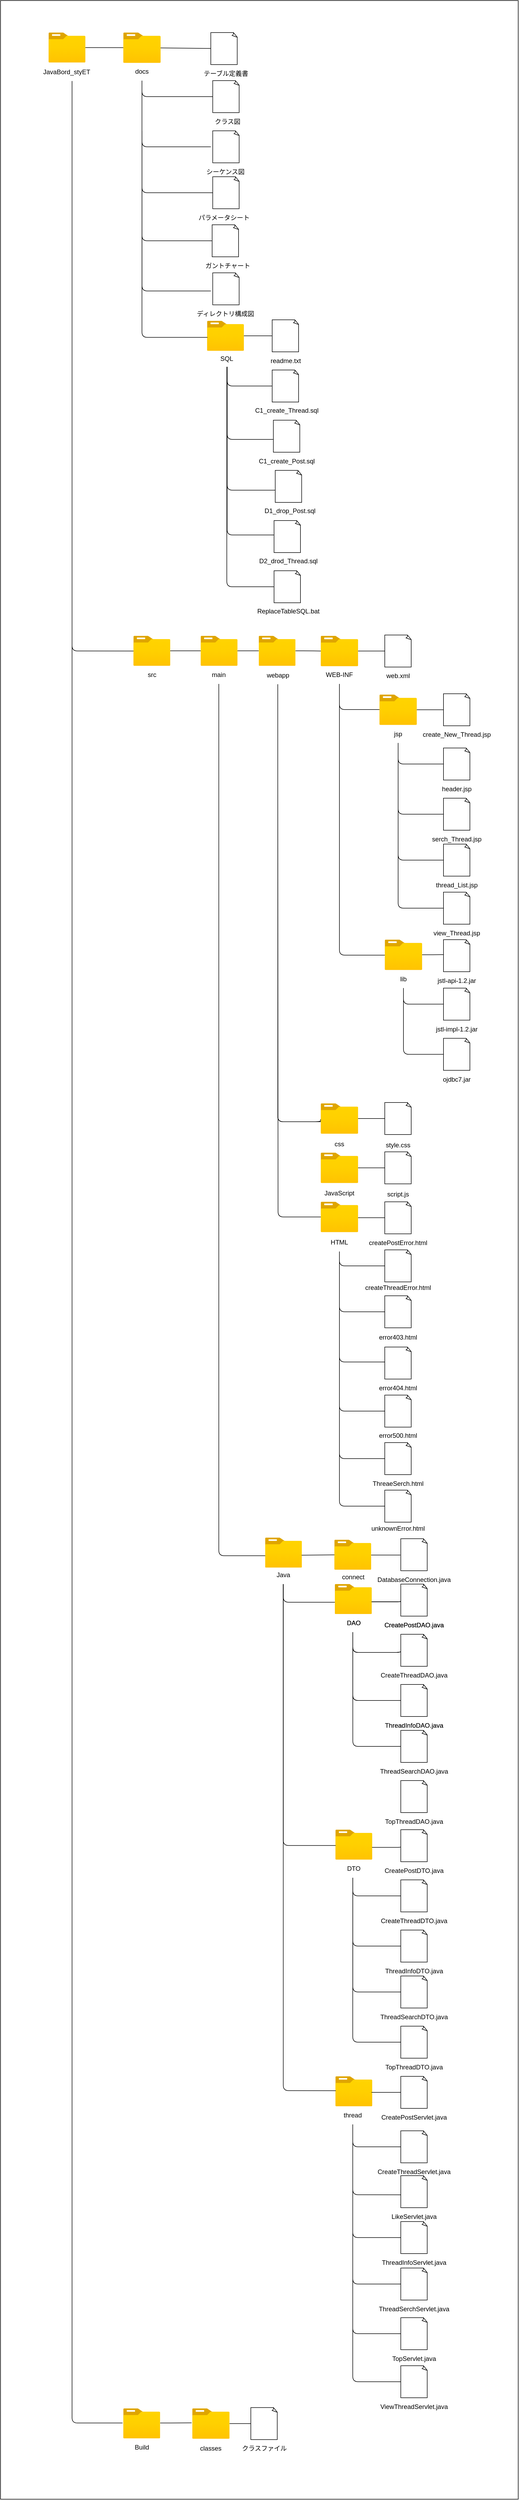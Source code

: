 <mxfile>
    <diagram id="VUF1cZ7XN0DzKbGDe-bg" name="ページ1">
        <mxGraphModel dx="4167" dy="3046" grid="1" gridSize="10" guides="1" tooltips="1" connect="1" arrows="1" fold="1" page="1" pageScale="1" pageWidth="827" pageHeight="1169" math="0" shadow="0">
            <root>
                <mxCell id="0"/>
                <mxCell id="1" parent="0"/>
                <mxCell id="134" value="" style="whiteSpace=wrap;html=1;" parent="1" vertex="1">
                    <mxGeometry x="-30" y="-590" width="970" height="4680" as="geometry"/>
                </mxCell>
                <mxCell id="10" style="edgeStyle=none;html=1;endArrow=none;endFill=0;" parent="1" source="2" target="6" edge="1">
                    <mxGeometry relative="1" as="geometry">
                        <Array as="points"/>
                    </mxGeometry>
                </mxCell>
                <mxCell id="2" value="" style="aspect=fixed;html=1;points=[];align=center;image;fontSize=12;image=img/lib/azure2/general/Folder_Blank.svg;" parent="1" vertex="1">
                    <mxGeometry x="60" y="-530" width="69" height="56.0" as="geometry"/>
                </mxCell>
                <mxCell id="44" style="edgeStyle=orthogonalEdgeStyle;html=1;entryX=0.006;entryY=0.506;entryDx=0;entryDy=0;entryPerimeter=0;endArrow=none;endFill=0;" parent="1" source="5" target="11" edge="1">
                    <mxGeometry relative="1" as="geometry">
                        <Array as="points">
                            <mxPoint x="104" y="628"/>
                        </Array>
                    </mxGeometry>
                </mxCell>
                <mxCell id="5" value="JavaBord_styET" style="text;html=1;strokeColor=none;fillColor=none;align=center;verticalAlign=middle;whiteSpace=wrap;rounded=0;" parent="1" vertex="1">
                    <mxGeometry x="59" y="-473.19" width="70" height="34" as="geometry"/>
                </mxCell>
                <mxCell id="24" style="edgeStyle=none;html=1;endArrow=none;endFill=0;" parent="1" source="6" target="23" edge="1">
                    <mxGeometry relative="1" as="geometry"/>
                </mxCell>
                <mxCell id="6" value="" style="aspect=fixed;html=1;points=[];align=center;image;fontSize=12;image=img/lib/azure2/general/Folder_Blank.svg;" parent="1" vertex="1">
                    <mxGeometry x="200" y="-530" width="70" height="56.81" as="geometry"/>
                </mxCell>
                <mxCell id="31" style="edgeStyle=orthogonalEdgeStyle;html=1;entryX=0;entryY=0.5;entryDx=0;entryDy=0;entryPerimeter=0;endArrow=none;endFill=0;" parent="1" source="8" target="30" edge="1">
                    <mxGeometry relative="1" as="geometry">
                        <Array as="points">
                            <mxPoint x="235" y="-410"/>
                        </Array>
                    </mxGeometry>
                </mxCell>
                <mxCell id="39" style="edgeStyle=orthogonalEdgeStyle;html=1;exitX=0.5;exitY=1;exitDx=0;exitDy=0;entryX=0;entryY=0.5;entryDx=0;entryDy=0;entryPerimeter=0;endArrow=none;endFill=0;" parent="1" source="8" target="36" edge="1">
                    <mxGeometry relative="1" as="geometry">
                        <Array as="points">
                            <mxPoint x="235" y="-230"/>
                        </Array>
                        <mxPoint x="215.0" y="-130" as="sourcePoint"/>
                        <mxPoint x="355" y="418" as="targetPoint"/>
                    </mxGeometry>
                </mxCell>
                <mxCell id="41" style="edgeStyle=orthogonalEdgeStyle;html=1;entryX=0;entryY=0.5;entryDx=0;entryDy=0;entryPerimeter=0;endArrow=none;endFill=0;" parent="1" source="8" target="40" edge="1">
                    <mxGeometry relative="1" as="geometry">
                        <Array as="points">
                            <mxPoint x="235" y="-140"/>
                        </Array>
                    </mxGeometry>
                </mxCell>
                <mxCell id="8" value="docs" style="text;html=1;strokeColor=none;fillColor=none;align=center;verticalAlign=middle;whiteSpace=wrap;rounded=0;" parent="1" vertex="1">
                    <mxGeometry x="200" y="-474" width="70" height="34" as="geometry"/>
                </mxCell>
                <mxCell id="47" style="edgeStyle=orthogonalEdgeStyle;html=1;endArrow=none;endFill=0;" parent="1" source="11" target="45" edge="1">
                    <mxGeometry relative="1" as="geometry"/>
                </mxCell>
                <mxCell id="11" value="" style="aspect=fixed;html=1;points=[];align=center;image;fontSize=12;image=img/lib/azure2/general/Folder_Blank.svg;" parent="1" vertex="1">
                    <mxGeometry x="219" y="600" width="69" height="56.0" as="geometry"/>
                </mxCell>
                <mxCell id="14" value="src" style="text;html=1;strokeColor=none;fillColor=none;align=center;verticalAlign=middle;whiteSpace=wrap;rounded=0;" parent="1" vertex="1">
                    <mxGeometry x="219" y="656" width="70" height="34" as="geometry"/>
                </mxCell>
                <mxCell id="23" value="" style="whiteSpace=wrap;html=1;shape=mxgraph.basic.document" parent="1" vertex="1">
                    <mxGeometry x="364" y="-530" width="50" height="60" as="geometry"/>
                </mxCell>
                <mxCell id="25" value="テーブル定義書" style="text;html=1;strokeColor=none;fillColor=none;align=center;verticalAlign=middle;whiteSpace=wrap;rounded=0;" parent="1" vertex="1">
                    <mxGeometry x="345.13" y="-470" width="95" height="34" as="geometry"/>
                </mxCell>
                <mxCell id="30" value="" style="whiteSpace=wrap;html=1;shape=mxgraph.basic.document" parent="1" vertex="1">
                    <mxGeometry x="367.63" y="-440" width="50" height="60" as="geometry"/>
                </mxCell>
                <mxCell id="32" value="クラス図" style="text;html=1;strokeColor=none;fillColor=none;align=center;verticalAlign=middle;whiteSpace=wrap;rounded=0;" parent="1" vertex="1">
                    <mxGeometry x="347.75" y="-380" width="95" height="34" as="geometry"/>
                </mxCell>
                <mxCell id="33" value="" style="whiteSpace=wrap;html=1;shape=mxgraph.basic.document" parent="1" vertex="1">
                    <mxGeometry x="367.63" y="-346" width="50" height="60" as="geometry"/>
                </mxCell>
                <mxCell id="35" value="シーケンス図" style="text;html=1;strokeColor=none;fillColor=none;align=center;verticalAlign=middle;whiteSpace=wrap;rounded=0;" parent="1" vertex="1">
                    <mxGeometry x="344" y="-286" width="95" height="34" as="geometry"/>
                </mxCell>
                <mxCell id="36" value="" style="whiteSpace=wrap;html=1;shape=mxgraph.basic.document" parent="1" vertex="1">
                    <mxGeometry x="367.62" y="-260" width="50" height="60" as="geometry"/>
                </mxCell>
                <mxCell id="37" value="パラメータシート" style="text;html=1;strokeColor=none;fillColor=none;align=center;verticalAlign=middle;whiteSpace=wrap;rounded=0;" parent="1" vertex="1">
                    <mxGeometry x="335.25" y="-200" width="107.5" height="34" as="geometry"/>
                </mxCell>
                <mxCell id="40" value="" style="whiteSpace=wrap;html=1;shape=mxgraph.basic.document" parent="1" vertex="1">
                    <mxGeometry x="366.5" y="-170" width="50" height="60" as="geometry"/>
                </mxCell>
                <mxCell id="42" value="ガントチャート" style="text;html=1;strokeColor=none;fillColor=none;align=center;verticalAlign=middle;whiteSpace=wrap;rounded=0;" parent="1" vertex="1">
                    <mxGeometry x="341.5" y="-110" width="107.5" height="34" as="geometry"/>
                </mxCell>
                <mxCell id="52" style="edgeStyle=orthogonalEdgeStyle;html=1;endArrow=none;endFill=0;" parent="1" source="45" target="50" edge="1">
                    <mxGeometry relative="1" as="geometry"/>
                </mxCell>
                <mxCell id="45" value="" style="aspect=fixed;html=1;points=[];align=center;image;fontSize=12;image=img/lib/azure2/general/Folder_Blank.svg;" parent="1" vertex="1">
                    <mxGeometry x="345" y="600" width="69" height="56.0" as="geometry"/>
                </mxCell>
                <mxCell id="117" style="edgeStyle=orthogonalEdgeStyle;html=1;entryX=0.009;entryY=0.605;entryDx=0;entryDy=0;entryPerimeter=0;endArrow=none;endFill=0;" parent="1" source="49" target="113" edge="1">
                    <mxGeometry relative="1" as="geometry">
                        <Array as="points">
                            <mxPoint x="379" y="2323"/>
                        </Array>
                    </mxGeometry>
                </mxCell>
                <mxCell id="49" value="main" style="text;html=1;strokeColor=none;fillColor=none;align=center;verticalAlign=middle;whiteSpace=wrap;rounded=0;" parent="1" vertex="1">
                    <mxGeometry x="344" y="656" width="70" height="34" as="geometry"/>
                </mxCell>
                <mxCell id="54" style="edgeStyle=orthogonalEdgeStyle;html=1;endArrow=none;endFill=0;" parent="1" source="50" target="53" edge="1">
                    <mxGeometry relative="1" as="geometry"/>
                </mxCell>
                <mxCell id="102" style="edgeStyle=orthogonalEdgeStyle;html=1;entryX=-0.003;entryY=0.523;entryDx=0;entryDy=0;entryPerimeter=0;endArrow=none;endFill=0;startArrow=none;" parent="1" source="51" target="101" edge="1">
                    <mxGeometry relative="1" as="geometry">
                        <Array as="points">
                            <mxPoint x="489" y="1510"/>
                            <mxPoint x="570" y="1510"/>
                        </Array>
                    </mxGeometry>
                </mxCell>
                <mxCell id="50" value="" style="aspect=fixed;html=1;points=[];align=center;image;fontSize=12;image=img/lib/azure2/general/Folder_Blank.svg;" parent="1" vertex="1">
                    <mxGeometry x="453.75" y="600" width="69" height="56.0" as="geometry"/>
                </mxCell>
                <mxCell id="75" style="edgeStyle=orthogonalEdgeStyle;html=1;endArrow=none;endFill=0;exitX=0.5;exitY=1;exitDx=0;exitDy=0;" parent="1" source="55" target="69" edge="1">
                    <mxGeometry relative="1" as="geometry">
                        <Array as="points">
                            <mxPoint x="605" y="738"/>
                        </Array>
                    </mxGeometry>
                </mxCell>
                <mxCell id="108" style="edgeStyle=orthogonalEdgeStyle;html=1;entryX=0;entryY=0.563;entryDx=0;entryDy=0;entryPerimeter=0;endArrow=none;endFill=0;exitX=0.5;exitY=1;exitDx=0;exitDy=0;" parent="1" source="51" edge="1">
                    <mxGeometry relative="1" as="geometry">
                        <Array as="points">
                            <mxPoint x="490" y="690"/>
                            <mxPoint x="490" y="1510"/>
                        </Array>
                        <mxPoint x="490.0" y="690.0" as="sourcePoint"/>
                        <mxPoint x="570.0" y="1509.984" as="targetPoint"/>
                    </mxGeometry>
                </mxCell>
                <mxCell id="57" style="edgeStyle=orthogonalEdgeStyle;html=1;entryX=0;entryY=0.5;entryDx=0;entryDy=0;entryPerimeter=0;endArrow=none;endFill=0;" parent="1" source="53" target="56" edge="1">
                    <mxGeometry relative="1" as="geometry"/>
                </mxCell>
                <mxCell id="53" value="" style="aspect=fixed;html=1;points=[];align=center;image;fontSize=12;image=img/lib/azure2/general/Folder_Blank.svg;" parent="1" vertex="1">
                    <mxGeometry x="570" y="600" width="70" height="56.81" as="geometry"/>
                </mxCell>
                <mxCell id="55" value="WEB-INF" style="text;html=1;strokeColor=none;fillColor=none;align=center;verticalAlign=middle;whiteSpace=wrap;rounded=0;" parent="1" vertex="1">
                    <mxGeometry x="570" y="656" width="70" height="34" as="geometry"/>
                </mxCell>
                <mxCell id="56" value="" style="whiteSpace=wrap;html=1;shape=mxgraph.basic.document" parent="1" vertex="1">
                    <mxGeometry x="690" y="598.41" width="50" height="60" as="geometry"/>
                </mxCell>
                <mxCell id="58" value="web.xml" style="text;html=1;strokeColor=none;fillColor=none;align=center;verticalAlign=middle;whiteSpace=wrap;rounded=0;" parent="1" vertex="1">
                    <mxGeometry x="680" y="658.41" width="70" height="34" as="geometry"/>
                </mxCell>
                <mxCell id="64" value="classes" style="text;html=1;strokeColor=none;fillColor=none;align=center;verticalAlign=middle;whiteSpace=wrap;rounded=0;" parent="1" vertex="1">
                    <mxGeometry x="329.19" y="3978.4" width="70" height="34" as="geometry"/>
                </mxCell>
                <mxCell id="68" value="クラスファイル" style="text;html=1;strokeColor=none;fillColor=none;align=center;verticalAlign=middle;whiteSpace=wrap;rounded=0;" parent="1" vertex="1">
                    <mxGeometry x="418.5" y="3978.4" width="91" height="34" as="geometry"/>
                </mxCell>
                <mxCell id="78" style="edgeStyle=orthogonalEdgeStyle;html=1;endArrow=none;endFill=0;" parent="1" source="69" target="77" edge="1">
                    <mxGeometry relative="1" as="geometry"/>
                </mxCell>
                <mxCell id="69" value="" style="aspect=fixed;html=1;points=[];align=center;image;fontSize=12;image=img/lib/azure2/general/Folder_Blank.svg;" parent="1" vertex="1">
                    <mxGeometry x="680" y="710" width="70" height="56.81" as="geometry"/>
                </mxCell>
                <mxCell id="84" style="edgeStyle=orthogonalEdgeStyle;html=1;exitX=0.5;exitY=1;exitDx=0;exitDy=0;endArrow=none;endFill=0;entryX=0;entryY=0.5;entryDx=0;entryDy=0;entryPerimeter=0;" parent="1" source="73" target="82" edge="1">
                    <mxGeometry relative="1" as="geometry"/>
                </mxCell>
                <mxCell id="87" style="edgeStyle=orthogonalEdgeStyle;html=1;entryX=0;entryY=0.5;entryDx=0;entryDy=0;entryPerimeter=0;endArrow=none;endFill=0;" parent="1" source="73" target="85" edge="1">
                    <mxGeometry relative="1" as="geometry">
                        <Array as="points">
                            <mxPoint x="715" y="934"/>
                        </Array>
                    </mxGeometry>
                </mxCell>
                <mxCell id="90" style="edgeStyle=orthogonalEdgeStyle;html=1;entryX=0;entryY=0.5;entryDx=0;entryDy=0;entryPerimeter=0;endArrow=none;endFill=0;" parent="1" source="73" target="88" edge="1">
                    <mxGeometry relative="1" as="geometry">
                        <Array as="points">
                            <mxPoint x="715" y="1020"/>
                        </Array>
                    </mxGeometry>
                </mxCell>
                <mxCell id="95" style="edgeStyle=orthogonalEdgeStyle;html=1;exitX=0.5;exitY=1;exitDx=0;exitDy=0;endArrow=none;endFill=0;" parent="1" source="73" target="91" edge="1">
                    <mxGeometry relative="1" as="geometry">
                        <Array as="points">
                            <mxPoint x="715" y="1110"/>
                        </Array>
                    </mxGeometry>
                </mxCell>
                <mxCell id="73" value="jsp" style="text;html=1;strokeColor=none;fillColor=none;align=center;verticalAlign=middle;whiteSpace=wrap;rounded=0;" parent="1" vertex="1">
                    <mxGeometry x="680" y="766.81" width="70" height="34" as="geometry"/>
                </mxCell>
                <mxCell id="77" value="" style="whiteSpace=wrap;html=1;shape=mxgraph.basic.document" parent="1" vertex="1">
                    <mxGeometry x="800" y="708.41" width="50" height="60" as="geometry"/>
                </mxCell>
                <mxCell id="81" value="create_New_Thread.jsp" style="text;html=1;strokeColor=none;fillColor=none;align=center;verticalAlign=middle;whiteSpace=wrap;rounded=0;" parent="1" vertex="1">
                    <mxGeometry x="790" y="768.41" width="70" height="34" as="geometry"/>
                </mxCell>
                <mxCell id="82" value="" style="whiteSpace=wrap;html=1;shape=mxgraph.basic.document" parent="1" vertex="1">
                    <mxGeometry x="800" y="810" width="50" height="60" as="geometry"/>
                </mxCell>
                <mxCell id="83" value="header.jsp" style="text;html=1;strokeColor=none;fillColor=none;align=center;verticalAlign=middle;whiteSpace=wrap;rounded=0;" parent="1" vertex="1">
                    <mxGeometry x="790" y="870" width="70" height="34" as="geometry"/>
                </mxCell>
                <mxCell id="85" value="" style="whiteSpace=wrap;html=1;shape=mxgraph.basic.document" parent="1" vertex="1">
                    <mxGeometry x="800" y="904" width="50" height="60" as="geometry"/>
                </mxCell>
                <mxCell id="86" value="serch_Thread.jsp" style="text;html=1;strokeColor=none;fillColor=none;align=center;verticalAlign=middle;whiteSpace=wrap;rounded=0;" parent="1" vertex="1">
                    <mxGeometry x="790" y="964" width="70" height="34" as="geometry"/>
                </mxCell>
                <mxCell id="88" value="" style="whiteSpace=wrap;html=1;shape=mxgraph.basic.document" parent="1" vertex="1">
                    <mxGeometry x="800" y="990" width="50" height="60" as="geometry"/>
                </mxCell>
                <mxCell id="89" value="thread_List.jsp" style="text;html=1;strokeColor=none;fillColor=none;align=center;verticalAlign=middle;whiteSpace=wrap;rounded=0;" parent="1" vertex="1">
                    <mxGeometry x="790" y="1050" width="70" height="34" as="geometry"/>
                </mxCell>
                <mxCell id="91" value="" style="whiteSpace=wrap;html=1;shape=mxgraph.basic.document" parent="1" vertex="1">
                    <mxGeometry x="800" y="1080" width="50" height="60" as="geometry"/>
                </mxCell>
                <mxCell id="94" value="view_Thread.jsp" style="text;html=1;strokeColor=none;fillColor=none;align=center;verticalAlign=middle;whiteSpace=wrap;rounded=0;" parent="1" vertex="1">
                    <mxGeometry x="790" y="1140" width="70" height="34" as="geometry"/>
                </mxCell>
                <mxCell id="106" style="edgeStyle=orthogonalEdgeStyle;html=1;endArrow=none;endFill=0;" parent="1" source="101" target="104" edge="1">
                    <mxGeometry relative="1" as="geometry"/>
                </mxCell>
                <mxCell id="101" value="" style="aspect=fixed;html=1;points=[];align=center;image;fontSize=12;image=img/lib/azure2/general/Folder_Blank.svg;" parent="1" vertex="1">
                    <mxGeometry x="570" y="1475.59" width="70" height="56.81" as="geometry"/>
                </mxCell>
                <mxCell id="104" value="" style="whiteSpace=wrap;html=1;shape=mxgraph.basic.document" parent="1" vertex="1">
                    <mxGeometry x="690" y="1474" width="50" height="60" as="geometry"/>
                </mxCell>
                <mxCell id="111" style="edgeStyle=orthogonalEdgeStyle;html=1;entryX=0;entryY=0.5;entryDx=0;entryDy=0;entryPerimeter=0;endArrow=none;endFill=0;" parent="1" source="107" target="110" edge="1">
                    <mxGeometry relative="1" as="geometry"/>
                </mxCell>
                <mxCell id="107" value="" style="aspect=fixed;html=1;points=[];align=center;image;fontSize=12;image=img/lib/azure2/general/Folder_Blank.svg;" parent="1" vertex="1">
                    <mxGeometry x="570" y="1568" width="70" height="56.81" as="geometry"/>
                </mxCell>
                <mxCell id="110" value="" style="whiteSpace=wrap;html=1;shape=mxgraph.basic.document" parent="1" vertex="1">
                    <mxGeometry x="690" y="1566.4" width="50" height="60" as="geometry"/>
                </mxCell>
                <mxCell id="113" value="" style="aspect=fixed;html=1;points=[];align=center;image;fontSize=12;image=img/lib/azure2/general/Folder_Blank.svg;" parent="1" vertex="1">
                    <mxGeometry x="465.75" y="2289" width="69" height="56.0" as="geometry"/>
                </mxCell>
                <mxCell id="120" value="" style="whiteSpace=wrap;html=1;shape=mxgraph.basic.document" parent="1" vertex="1">
                    <mxGeometry x="720" y="3570" width="50" height="60" as="geometry"/>
                </mxCell>
                <mxCell id="122" value="CreatePostServlet.java" style="text;html=1;strokeColor=none;fillColor=none;align=center;verticalAlign=middle;whiteSpace=wrap;rounded=0;" parent="1" vertex="1">
                    <mxGeometry x="710" y="3358" width="70" height="34" as="geometry"/>
                </mxCell>
                <mxCell id="124" value="" style="aspect=fixed;html=1;points=[];align=center;image;fontSize=12;image=img/lib/azure2/general/Folder_Blank.svg;" parent="1" vertex="1">
                    <mxGeometry x="200" y="3920" width="69" height="56.0" as="geometry"/>
                </mxCell>
                <mxCell id="125" style="edgeStyle=orthogonalEdgeStyle;html=1;endArrow=none;endFill=0;exitX=0.5;exitY=1;exitDx=0;exitDy=0;entryX=-0.02;entryY=0.487;entryDx=0;entryDy=0;entryPerimeter=0;" parent="1" edge="1" target="124">
                    <mxGeometry relative="1" as="geometry">
                        <Array as="points">
                            <mxPoint x="104" y="3947"/>
                        </Array>
                        <mxPoint x="104" y="509.81" as="sourcePoint"/>
                        <mxPoint x="211" y="2405.81" as="targetPoint"/>
                    </mxGeometry>
                </mxCell>
                <mxCell id="126" value="Build" style="text;html=1;strokeColor=none;fillColor=none;align=center;verticalAlign=middle;whiteSpace=wrap;rounded=0;" parent="1" vertex="1">
                    <mxGeometry x="200" y="3976" width="70" height="34" as="geometry"/>
                </mxCell>
                <mxCell id="142" value="" style="whiteSpace=wrap;html=1;shape=mxgraph.basic.document" parent="1" vertex="1">
                    <mxGeometry x="720" y="3400" width="50" height="60" as="geometry"/>
                </mxCell>
                <mxCell id="143" value="" style="whiteSpace=wrap;html=1;shape=mxgraph.basic.document" parent="1" vertex="1">
                    <mxGeometry x="720" y="3298" width="50" height="60" as="geometry"/>
                </mxCell>
                <mxCell id="148" value="" style="whiteSpace=wrap;html=1;shape=mxgraph.basic.document" parent="1" vertex="1">
                    <mxGeometry x="720" y="3750" width="50" height="60" as="geometry"/>
                </mxCell>
                <mxCell id="149" value="LikeServlet.java" style="text;html=1;strokeColor=none;fillColor=none;align=center;verticalAlign=middle;whiteSpace=wrap;rounded=0;" parent="1" vertex="1">
                    <mxGeometry x="710" y="3544" width="70" height="34" as="geometry"/>
                </mxCell>
                <mxCell id="150" value="" style="whiteSpace=wrap;html=1;shape=mxgraph.basic.document" parent="1" vertex="1">
                    <mxGeometry x="720" y="3840" width="50" height="60" as="geometry"/>
                </mxCell>
                <mxCell id="151" value="ThreadSerchServlet.java" style="text;html=1;strokeColor=none;fillColor=none;align=center;verticalAlign=middle;whiteSpace=wrap;rounded=0;" parent="1" vertex="1">
                    <mxGeometry x="710" y="3717" width="70" height="34" as="geometry"/>
                </mxCell>
                <mxCell id="152" value="" style="whiteSpace=wrap;html=1;shape=mxgraph.basic.document" parent="1" vertex="1">
                    <mxGeometry x="720" y="3657" width="50" height="60" as="geometry"/>
                </mxCell>
                <mxCell id="153" value="TopServlet.java" style="text;html=1;strokeColor=none;fillColor=none;align=center;verticalAlign=middle;whiteSpace=wrap;rounded=0;" parent="1" vertex="1">
                    <mxGeometry x="710" y="3810" width="70" height="34" as="geometry"/>
                </mxCell>
                <mxCell id="155" value="" style="whiteSpace=wrap;html=1;shape=mxgraph.basic.document" parent="1" vertex="1">
                    <mxGeometry x="720" y="3484" width="50" height="60" as="geometry"/>
                </mxCell>
                <mxCell id="156" value="ViewThreadServlet.java" style="text;html=1;strokeColor=none;fillColor=none;align=center;verticalAlign=middle;whiteSpace=wrap;rounded=0;" parent="1" vertex="1">
                    <mxGeometry x="710" y="3900" width="70" height="34" as="geometry"/>
                </mxCell>
                <mxCell id="164" value="" style="whiteSpace=wrap;html=1;shape=mxgraph.basic.document" parent="1" vertex="1">
                    <mxGeometry x="439.0" y="3918.4" width="50" height="60" as="geometry"/>
                </mxCell>
                <mxCell id="165" style="edgeStyle=orthogonalEdgeStyle;html=1;endArrow=none;endFill=0;" parent="1" source="166" target="164" edge="1">
                    <mxGeometry relative="1" as="geometry"/>
                </mxCell>
                <mxCell id="166" value="" style="aspect=fixed;html=1;points=[];align=center;image;fontSize=12;image=img/lib/azure2/general/Folder_Blank.svg;" parent="1" vertex="1">
                    <mxGeometry x="329.19" y="3920" width="70" height="56.81" as="geometry"/>
                </mxCell>
                <mxCell id="167" style="edgeStyle=orthogonalEdgeStyle;html=1;endArrow=none;endFill=0;exitX=1.003;exitY=0.487;exitDx=0;exitDy=0;exitPerimeter=0;" parent="1" edge="1" source="124">
                    <mxGeometry relative="1" as="geometry">
                        <Array as="points">
                            <mxPoint x="280" y="3947"/>
                            <mxPoint x="328" y="3947"/>
                        </Array>
                        <mxPoint x="272.001" y="2565.488" as="sourcePoint"/>
                        <mxPoint x="328" y="3947" as="targetPoint"/>
                    </mxGeometry>
                </mxCell>
                <mxCell id="51" value="webapp" style="text;html=1;strokeColor=none;fillColor=none;align=center;verticalAlign=middle;whiteSpace=wrap;rounded=0;" parent="1" vertex="1">
                    <mxGeometry x="454.5" y="656.81" width="70" height="34" as="geometry"/>
                </mxCell>
                <mxCell id="175" style="edgeStyle=orthogonalEdgeStyle;html=1;entryX=0;entryY=0.5;entryDx=0;entryDy=0;entryPerimeter=0;endArrow=none;endFill=0;" edge="1" parent="1">
                    <mxGeometry relative="1" as="geometry">
                        <Array as="points">
                            <mxPoint x="235" y="-316"/>
                        </Array>
                        <mxPoint x="235" y="-346" as="sourcePoint"/>
                        <mxPoint x="364" y="-316" as="targetPoint"/>
                    </mxGeometry>
                </mxCell>
                <mxCell id="193" value="" style="whiteSpace=wrap;html=1;shape=mxgraph.basic.document" vertex="1" parent="1">
                    <mxGeometry x="367.62" y="-80" width="50" height="60" as="geometry"/>
                </mxCell>
                <mxCell id="194" value="ディレクトリ構成図" style="text;html=1;strokeColor=none;fillColor=none;align=center;verticalAlign=middle;whiteSpace=wrap;rounded=0;" vertex="1" parent="1">
                    <mxGeometry x="334.13" y="-20" width="114.75" height="34" as="geometry"/>
                </mxCell>
                <mxCell id="195" style="edgeStyle=orthogonalEdgeStyle;html=1;entryX=0;entryY=0.5;entryDx=0;entryDy=0;entryPerimeter=0;endArrow=none;endFill=0;" edge="1" parent="1">
                    <mxGeometry relative="1" as="geometry">
                        <Array as="points">
                            <mxPoint x="235" y="-46"/>
                        </Array>
                        <mxPoint x="235.059" y="-346.0" as="sourcePoint"/>
                        <mxPoint x="364" y="-46" as="targetPoint"/>
                    </mxGeometry>
                </mxCell>
                <mxCell id="247" value="" style="aspect=fixed;html=1;points=[];align=center;image;fontSize=12;image=img/lib/azure2/general/Folder_Blank.svg;" vertex="1" parent="1">
                    <mxGeometry x="357" y="10" width="69" height="56.0" as="geometry"/>
                </mxCell>
                <mxCell id="249" value="SQL" style="text;html=1;strokeColor=none;fillColor=none;align=center;verticalAlign=middle;whiteSpace=wrap;rounded=0;" vertex="1" parent="1">
                    <mxGeometry x="346.38" y="66" width="96.37" height="30" as="geometry"/>
                </mxCell>
                <mxCell id="250" style="edgeStyle=orthogonalEdgeStyle;html=1;entryX=0.011;entryY=0.552;entryDx=0;entryDy=0;entryPerimeter=0;endArrow=none;endFill=0;exitX=0.5;exitY=1;exitDx=0;exitDy=0;" edge="1" parent="1" source="8" target="247">
                    <mxGeometry relative="1" as="geometry">
                        <Array as="points">
                            <mxPoint x="235" y="41"/>
                        </Array>
                        <mxPoint x="206.309" y="58.0" as="sourcePoint"/>
                        <mxPoint x="335.25" y="358" as="targetPoint"/>
                    </mxGeometry>
                </mxCell>
                <mxCell id="251" style="edgeStyle=none;html=1;endArrow=none;endFill=0;" edge="1" parent="1" target="252" source="247">
                    <mxGeometry relative="1" as="geometry">
                        <mxPoint x="423.5" y="358.767" as="sourcePoint"/>
                    </mxGeometry>
                </mxCell>
                <mxCell id="252" value="" style="whiteSpace=wrap;html=1;shape=mxgraph.basic.document" vertex="1" parent="1">
                    <mxGeometry x="479" y="8.0" width="50" height="60" as="geometry"/>
                </mxCell>
                <mxCell id="253" value="readme.txt" style="text;html=1;strokeColor=none;fillColor=none;align=center;verticalAlign=middle;whiteSpace=wrap;rounded=0;" vertex="1" parent="1">
                    <mxGeometry x="456.5" y="68.0" width="95" height="34" as="geometry"/>
                </mxCell>
                <mxCell id="254" value="" style="whiteSpace=wrap;html=1;shape=mxgraph.basic.document" vertex="1" parent="1">
                    <mxGeometry x="479" y="102.0" width="50" height="60" as="geometry"/>
                </mxCell>
                <mxCell id="255" value="C1_create_Thread.sql" style="text;html=1;strokeColor=none;fillColor=none;align=center;verticalAlign=middle;whiteSpace=wrap;rounded=0;" vertex="1" parent="1">
                    <mxGeometry x="442.75" y="160" width="127" height="36" as="geometry"/>
                </mxCell>
                <mxCell id="256" value="" style="whiteSpace=wrap;html=1;shape=mxgraph.basic.document" vertex="1" parent="1">
                    <mxGeometry x="481.25" y="196.0" width="50" height="60" as="geometry"/>
                </mxCell>
                <mxCell id="257" value="C1_create_Post.sql" style="text;html=1;strokeColor=none;fillColor=none;align=center;verticalAlign=middle;whiteSpace=wrap;rounded=0;" vertex="1" parent="1">
                    <mxGeometry x="443" y="256.0" width="127" height="34" as="geometry"/>
                </mxCell>
                <mxCell id="264" value="" style="whiteSpace=wrap;html=1;shape=mxgraph.basic.document" vertex="1" parent="1">
                    <mxGeometry x="484.75" y="290.0" width="50" height="60" as="geometry"/>
                </mxCell>
                <mxCell id="265" value="D1_drop_Post.sql" style="text;html=1;strokeColor=none;fillColor=none;align=center;verticalAlign=middle;whiteSpace=wrap;rounded=0;" vertex="1" parent="1">
                    <mxGeometry x="448.5" y="348" width="127" height="36" as="geometry"/>
                </mxCell>
                <mxCell id="266" value="" style="whiteSpace=wrap;html=1;shape=mxgraph.basic.document" vertex="1" parent="1">
                    <mxGeometry x="482.5" y="384.0" width="50" height="60" as="geometry"/>
                </mxCell>
                <mxCell id="267" value="D2_drod_Thread.sql" style="text;html=1;strokeColor=none;fillColor=none;align=center;verticalAlign=middle;whiteSpace=wrap;rounded=0;" vertex="1" parent="1">
                    <mxGeometry x="446.25" y="442" width="127" height="36" as="geometry"/>
                </mxCell>
                <mxCell id="268" value="" style="whiteSpace=wrap;html=1;shape=mxgraph.basic.document" vertex="1" parent="1">
                    <mxGeometry x="482.5" y="478.0" width="50" height="60" as="geometry"/>
                </mxCell>
                <mxCell id="269" value="ReplaceTableSQL.bat" style="text;html=1;strokeColor=none;fillColor=none;align=center;verticalAlign=middle;whiteSpace=wrap;rounded=0;" vertex="1" parent="1">
                    <mxGeometry x="446.25" y="536" width="127" height="36" as="geometry"/>
                </mxCell>
                <mxCell id="271" style="edgeStyle=orthogonalEdgeStyle;html=1;endArrow=none;endFill=0;exitX=0.5;exitY=1;exitDx=0;exitDy=0;" edge="1" parent="1" source="249" target="254">
                    <mxGeometry relative="1" as="geometry">
                        <Array as="points">
                            <mxPoint x="395" y="132"/>
                        </Array>
                        <mxPoint x="347" y="102" as="sourcePoint"/>
                        <mxPoint x="479.63" y="132" as="targetPoint"/>
                    </mxGeometry>
                </mxCell>
                <mxCell id="272" style="edgeStyle=orthogonalEdgeStyle;html=1;endArrow=none;endFill=0;exitX=0.5;exitY=1;exitDx=0;exitDy=0;" edge="1" parent="1" source="249" target="256">
                    <mxGeometry relative="1" as="geometry">
                        <Array as="points">
                            <mxPoint x="395" y="232"/>
                        </Array>
                        <mxPoint x="384.495" y="196" as="sourcePoint"/>
                        <mxPoint x="468.93" y="232.04" as="targetPoint"/>
                    </mxGeometry>
                </mxCell>
                <mxCell id="273" style="edgeStyle=orthogonalEdgeStyle;html=1;endArrow=none;endFill=0;exitX=0.5;exitY=1;exitDx=0;exitDy=0;entryX=0.003;entryY=0.618;entryDx=0;entryDy=0;entryPerimeter=0;" edge="1" parent="1" source="249" target="264">
                    <mxGeometry relative="1" as="geometry">
                        <Array as="points">
                            <mxPoint x="395" y="327"/>
                        </Array>
                        <mxPoint x="394.565" y="180" as="sourcePoint"/>
                        <mxPoint x="481.25" y="316.04" as="targetPoint"/>
                    </mxGeometry>
                </mxCell>
                <mxCell id="274" style="edgeStyle=orthogonalEdgeStyle;html=1;endArrow=none;endFill=0;" edge="1" parent="1" source="249" target="266">
                    <mxGeometry relative="1" as="geometry">
                        <Array as="points">
                            <mxPoint x="395" y="411"/>
                        </Array>
                        <mxPoint x="390.915" y="180" as="sourcePoint"/>
                        <mxPoint x="481.25" y="411.08" as="targetPoint"/>
                    </mxGeometry>
                </mxCell>
                <mxCell id="275" style="edgeStyle=orthogonalEdgeStyle;html=1;endArrow=none;endFill=0;entryX=0;entryY=0.5;entryDx=0;entryDy=0;entryPerimeter=0;" edge="1" parent="1" target="268">
                    <mxGeometry relative="1" as="geometry">
                        <Array as="points">
                            <mxPoint x="394" y="508"/>
                        </Array>
                        <mxPoint x="394" y="96.0" as="sourcePoint"/>
                        <mxPoint x="485.5" y="508" as="targetPoint"/>
                    </mxGeometry>
                </mxCell>
                <mxCell id="277" value="" style="aspect=fixed;html=1;points=[];align=center;image;fontSize=12;image=img/lib/azure2/general/Folder_Blank.svg;" vertex="1" parent="1">
                    <mxGeometry x="690" y="1169" width="70" height="56.81" as="geometry"/>
                </mxCell>
                <mxCell id="278" style="edgeStyle=orthogonalEdgeStyle;html=1;endArrow=none;endFill=0;exitX=0.5;exitY=1;exitDx=0;exitDy=0;" edge="1" parent="1" source="55" target="277">
                    <mxGeometry relative="1" as="geometry">
                        <Array as="points">
                            <mxPoint x="605" y="1198"/>
                        </Array>
                        <mxPoint x="590" y="1180" as="sourcePoint"/>
                        <mxPoint x="665" y="1228.077" as="targetPoint"/>
                    </mxGeometry>
                </mxCell>
                <mxCell id="281" value="lib" style="text;html=1;strokeColor=none;fillColor=none;align=center;verticalAlign=middle;whiteSpace=wrap;rounded=0;" vertex="1" parent="1">
                    <mxGeometry x="690" y="1225.81" width="70" height="34" as="geometry"/>
                </mxCell>
                <mxCell id="301" value="" style="whiteSpace=wrap;html=1;shape=mxgraph.basic.document" vertex="1" parent="1">
                    <mxGeometry x="800" y="1169" width="50" height="60" as="geometry"/>
                </mxCell>
                <mxCell id="305" style="edgeStyle=orthogonalEdgeStyle;html=1;endArrow=none;endFill=0;" edge="1" parent="1">
                    <mxGeometry relative="1" as="geometry">
                        <mxPoint x="760.0" y="1197.205" as="sourcePoint"/>
                        <mxPoint x="800" y="1197" as="targetPoint"/>
                        <Array as="points">
                            <mxPoint x="780" y="1197"/>
                            <mxPoint x="800" y="1197"/>
                        </Array>
                    </mxGeometry>
                </mxCell>
                <mxCell id="306" value="jstl-api-1.2.jar&lt;span style=&quot;&quot;&gt;&#9;&lt;/span&gt;" style="text;html=1;strokeColor=none;fillColor=none;align=center;verticalAlign=middle;whiteSpace=wrap;rounded=0;" vertex="1" parent="1">
                    <mxGeometry x="780" y="1229" width="90" height="34" as="geometry"/>
                </mxCell>
                <mxCell id="307" value="" style="whiteSpace=wrap;html=1;shape=mxgraph.basic.document" vertex="1" parent="1">
                    <mxGeometry x="800" y="1353.81" width="50" height="60" as="geometry"/>
                </mxCell>
                <mxCell id="308" value="" style="whiteSpace=wrap;html=1;shape=mxgraph.basic.document" vertex="1" parent="1">
                    <mxGeometry x="800" y="1259.81" width="50" height="60" as="geometry"/>
                </mxCell>
                <mxCell id="309" value="jstl-impl-1.2.jar&lt;span style=&quot;&quot;&gt;&#9;&lt;/span&gt;" style="text;html=1;strokeColor=none;fillColor=none;align=center;verticalAlign=middle;whiteSpace=wrap;rounded=0;" vertex="1" parent="1">
                    <mxGeometry x="780" y="1319.81" width="90" height="34" as="geometry"/>
                </mxCell>
                <mxCell id="310" value="ojdbc7.jar&lt;span style=&quot;&quot;&gt;&#9;&lt;/span&gt;" style="text;html=1;strokeColor=none;fillColor=none;align=center;verticalAlign=middle;whiteSpace=wrap;rounded=0;" vertex="1" parent="1">
                    <mxGeometry x="780" y="1413.81" width="90" height="34" as="geometry"/>
                </mxCell>
                <mxCell id="311" style="edgeStyle=orthogonalEdgeStyle;html=1;exitX=0.5;exitY=1;exitDx=0;exitDy=0;endArrow=none;endFill=0;entryX=0;entryY=0.5;entryDx=0;entryDy=0;entryPerimeter=0;" edge="1" parent="1" source="281" target="308">
                    <mxGeometry relative="1" as="geometry">
                        <mxPoint x="680" y="1270.22" as="sourcePoint"/>
                        <mxPoint x="765" y="1309.41" as="targetPoint"/>
                    </mxGeometry>
                </mxCell>
                <mxCell id="312" style="edgeStyle=orthogonalEdgeStyle;html=1;exitX=0.5;exitY=1;exitDx=0;exitDy=0;endArrow=none;endFill=0;entryX=0;entryY=0.5;entryDx=0;entryDy=0;entryPerimeter=0;" edge="1" parent="1" source="281" target="307">
                    <mxGeometry relative="1" as="geometry">
                        <mxPoint x="704.95" y="1360.05" as="sourcePoint"/>
                        <mxPoint x="779.95" y="1390.05" as="targetPoint"/>
                    </mxGeometry>
                </mxCell>
                <mxCell id="315" value="" style="edgeStyle=orthogonalEdgeStyle;html=1;exitX=0;exitY=0.5;exitDx=0;exitDy=0;endArrow=none;endFill=0;entryX=0;entryY=0.5;entryDx=0;entryDy=0;entryPerimeter=0;" edge="1" parent="1" source="119" target="119">
                    <mxGeometry relative="1" as="geometry">
                        <mxPoint x="499" y="1825" as="sourcePoint"/>
                        <mxPoint x="595.5" y="2346" as="targetPoint"/>
                        <Array as="points"/>
                    </mxGeometry>
                </mxCell>
                <mxCell id="119" value="Java" style="text;html=1;strokeColor=none;fillColor=none;align=center;verticalAlign=middle;whiteSpace=wrap;rounded=0;" parent="1" vertex="1">
                    <mxGeometry x="464.75" y="2342" width="70" height="34" as="geometry"/>
                </mxCell>
                <mxCell id="316" value="" style="aspect=fixed;html=1;points=[];align=center;image;fontSize=12;image=img/lib/azure2/general/Folder_Blank.svg;" vertex="1" parent="1">
                    <mxGeometry x="570" y="1660" width="70" height="56.81" as="geometry"/>
                </mxCell>
                <mxCell id="318" style="edgeStyle=orthogonalEdgeStyle;html=1;endArrow=none;endFill=0;startArrow=none;exitX=0.5;exitY=1;exitDx=0;exitDy=0;" edge="1" parent="1" source="51" target="316">
                    <mxGeometry relative="1" as="geometry">
                        <Array as="points">
                            <mxPoint x="489" y="870"/>
                            <mxPoint x="490" y="1598"/>
                        </Array>
                        <mxPoint x="471.875" y="870" as="sourcePoint"/>
                        <mxPoint x="552.12" y="1594.492" as="targetPoint"/>
                    </mxGeometry>
                </mxCell>
                <mxCell id="328" value="css" style="text;html=1;strokeColor=none;fillColor=none;align=center;verticalAlign=middle;whiteSpace=wrap;rounded=0;" vertex="1" parent="1">
                    <mxGeometry x="570" y="1535.0" width="70" height="34" as="geometry"/>
                </mxCell>
                <mxCell id="329" value="style.css" style="text;html=1;strokeColor=none;fillColor=none;align=center;verticalAlign=middle;whiteSpace=wrap;rounded=0;" vertex="1" parent="1">
                    <mxGeometry x="680" y="1536.6" width="70" height="34" as="geometry"/>
                </mxCell>
                <mxCell id="330" value="script.js" style="text;html=1;strokeColor=none;fillColor=none;align=center;verticalAlign=middle;whiteSpace=wrap;rounded=0;" vertex="1" parent="1">
                    <mxGeometry x="680" y="1629" width="70" height="34" as="geometry"/>
                </mxCell>
                <mxCell id="331" value="JavaScript" style="text;html=1;strokeColor=none;fillColor=none;align=center;verticalAlign=middle;whiteSpace=wrap;rounded=0;" vertex="1" parent="1">
                    <mxGeometry x="570" y="1627.41" width="70" height="34" as="geometry"/>
                </mxCell>
                <mxCell id="332" value="HTML" style="text;html=1;strokeColor=none;fillColor=none;align=center;verticalAlign=middle;whiteSpace=wrap;rounded=0;" vertex="1" parent="1">
                    <mxGeometry x="570" y="1719.41" width="70" height="34" as="geometry"/>
                </mxCell>
                <mxCell id="333" value="" style="whiteSpace=wrap;html=1;shape=mxgraph.basic.document" vertex="1" parent="1">
                    <mxGeometry x="690" y="1660" width="50" height="60" as="geometry"/>
                </mxCell>
                <mxCell id="334" style="edgeStyle=orthogonalEdgeStyle;html=1;entryX=0;entryY=0.5;entryDx=0;entryDy=0;entryPerimeter=0;endArrow=none;endFill=0;" edge="1" parent="1">
                    <mxGeometry relative="1" as="geometry">
                        <mxPoint x="640" y="1689.79" as="sourcePoint"/>
                        <mxPoint x="690" y="1689.79" as="targetPoint"/>
                    </mxGeometry>
                </mxCell>
                <mxCell id="336" value="createPostError.html" style="text;html=1;strokeColor=none;fillColor=none;align=center;verticalAlign=middle;whiteSpace=wrap;rounded=0;" vertex="1" parent="1">
                    <mxGeometry x="680" y="1720.0" width="70" height="34" as="geometry"/>
                </mxCell>
                <mxCell id="338" value="" style="whiteSpace=wrap;html=1;shape=mxgraph.basic.document" vertex="1" parent="1">
                    <mxGeometry x="690" y="1750" width="50" height="60" as="geometry"/>
                </mxCell>
                <mxCell id="339" value="" style="whiteSpace=wrap;html=1;shape=mxgraph.basic.document" vertex="1" parent="1">
                    <mxGeometry x="690" y="1836" width="50" height="60" as="geometry"/>
                </mxCell>
                <mxCell id="340" value="" style="whiteSpace=wrap;html=1;shape=mxgraph.basic.document" vertex="1" parent="1">
                    <mxGeometry x="690" y="1932" width="50" height="60" as="geometry"/>
                </mxCell>
                <mxCell id="341" value="" style="whiteSpace=wrap;html=1;shape=mxgraph.basic.document" vertex="1" parent="1">
                    <mxGeometry x="690" y="2022" width="50" height="60" as="geometry"/>
                </mxCell>
                <mxCell id="342" value="" style="whiteSpace=wrap;html=1;shape=mxgraph.basic.document" vertex="1" parent="1">
                    <mxGeometry x="690" y="2111" width="50" height="60" as="geometry"/>
                </mxCell>
                <mxCell id="343" value="" style="whiteSpace=wrap;html=1;shape=mxgraph.basic.document" vertex="1" parent="1">
                    <mxGeometry x="690" y="2200" width="50" height="60" as="geometry"/>
                </mxCell>
                <mxCell id="344" value="createThreadError.html" style="text;html=1;strokeColor=none;fillColor=none;align=center;verticalAlign=middle;whiteSpace=wrap;rounded=0;" vertex="1" parent="1">
                    <mxGeometry x="680" y="1804.0" width="70" height="34" as="geometry"/>
                </mxCell>
                <mxCell id="345" value="error403.html" style="text;html=1;strokeColor=none;fillColor=none;align=center;verticalAlign=middle;whiteSpace=wrap;rounded=0;" vertex="1" parent="1">
                    <mxGeometry x="680" y="1897.0" width="70" height="34" as="geometry"/>
                </mxCell>
                <mxCell id="346" value="error404.html" style="text;html=1;strokeColor=none;fillColor=none;align=center;verticalAlign=middle;whiteSpace=wrap;rounded=0;" vertex="1" parent="1">
                    <mxGeometry x="680" y="1992.0" width="70" height="34" as="geometry"/>
                </mxCell>
                <mxCell id="347" value="error500.html" style="text;html=1;strokeColor=none;fillColor=none;align=center;verticalAlign=middle;whiteSpace=wrap;rounded=0;" vertex="1" parent="1">
                    <mxGeometry x="680" y="2081" width="70" height="34" as="geometry"/>
                </mxCell>
                <mxCell id="348" value="ThreaeSerch.html" style="text;html=1;strokeColor=none;fillColor=none;align=center;verticalAlign=middle;whiteSpace=wrap;rounded=0;" vertex="1" parent="1">
                    <mxGeometry x="680" y="2171" width="70" height="34" as="geometry"/>
                </mxCell>
                <mxCell id="349" value="unknownError.html" style="text;html=1;strokeColor=none;fillColor=none;align=center;verticalAlign=middle;whiteSpace=wrap;rounded=0;" vertex="1" parent="1">
                    <mxGeometry x="680" y="2255" width="70" height="34" as="geometry"/>
                </mxCell>
                <mxCell id="353" value="CreateThreadServlet.java" style="text;html=1;strokeColor=none;fillColor=none;align=center;verticalAlign=middle;whiteSpace=wrap;rounded=0;" vertex="1" parent="1">
                    <mxGeometry x="710" y="3460" width="70" height="34" as="geometry"/>
                </mxCell>
                <mxCell id="354" style="edgeStyle=orthogonalEdgeStyle;html=1;endArrow=none;endFill=0;exitX=0.992;exitY=0.586;exitDx=0;exitDy=0;exitPerimeter=0;entryX=0.01;entryY=0.503;entryDx=0;entryDy=0;entryPerimeter=0;" edge="1" parent="1" source="113" target="355">
                    <mxGeometry relative="1" as="geometry">
                        <mxPoint x="545.5" y="2316.68" as="sourcePoint"/>
                        <mxPoint x="600" y="2322" as="targetPoint"/>
                        <Array as="points">
                            <mxPoint x="596" y="2322"/>
                        </Array>
                    </mxGeometry>
                </mxCell>
                <mxCell id="355" value="" style="aspect=fixed;html=1;points=[];align=center;image;fontSize=12;image=img/lib/azure2/general/Folder_Blank.svg;" vertex="1" parent="1">
                    <mxGeometry x="595.5" y="2293" width="69" height="56.0" as="geometry"/>
                </mxCell>
                <mxCell id="356" value="connect" style="text;html=1;strokeColor=none;fillColor=none;align=center;verticalAlign=middle;whiteSpace=wrap;rounded=0;" vertex="1" parent="1">
                    <mxGeometry x="595.5" y="2346" width="70" height="34" as="geometry"/>
                </mxCell>
                <mxCell id="357" style="edgeStyle=orthogonalEdgeStyle;html=1;endArrow=none;endFill=0;exitX=0.992;exitY=0.586;exitDx=0;exitDy=0;exitPerimeter=0;entryX=-0.017;entryY=0.511;entryDx=0;entryDy=0;entryPerimeter=0;" edge="1" parent="1" target="358">
                    <mxGeometry relative="1" as="geometry">
                        <mxPoint x="664.498" y="2321.616" as="sourcePoint"/>
                        <mxPoint x="720" y="2320.35" as="targetPoint"/>
                        <Array as="points">
                            <mxPoint x="695" y="2322"/>
                        </Array>
                    </mxGeometry>
                </mxCell>
                <mxCell id="358" value="" style="whiteSpace=wrap;html=1;shape=mxgraph.basic.document" vertex="1" parent="1">
                    <mxGeometry x="720" y="2291" width="50" height="60" as="geometry"/>
                </mxCell>
                <mxCell id="363" value="DatabaseConnection.java" style="text;html=1;strokeColor=none;fillColor=none;align=center;verticalAlign=middle;whiteSpace=wrap;rounded=0;" vertex="1" parent="1">
                    <mxGeometry x="710" y="2351" width="70" height="34" as="geometry"/>
                </mxCell>
                <mxCell id="364" value="" style="aspect=fixed;html=1;points=[];align=center;image;fontSize=12;image=img/lib/azure2/general/Folder_Blank.svg;" vertex="1" parent="1">
                    <mxGeometry x="596.5" y="2376" width="69" height="56.0" as="geometry"/>
                </mxCell>
                <mxCell id="365" value="DAO" style="text;html=1;strokeColor=none;fillColor=none;align=center;verticalAlign=middle;whiteSpace=wrap;rounded=0;" vertex="1" parent="1">
                    <mxGeometry x="596.5" y="2432" width="70" height="34" as="geometry"/>
                </mxCell>
                <mxCell id="366" style="edgeStyle=orthogonalEdgeStyle;html=1;endArrow=none;endFill=0;exitX=0.5;exitY=1;exitDx=0;exitDy=0;entryX=-0.001;entryY=0.604;entryDx=0;entryDy=0;entryPerimeter=0;" edge="1" parent="1" source="119" target="364">
                    <mxGeometry relative="1" as="geometry">
                        <Array as="points">
                            <mxPoint x="500" y="2410"/>
                            <mxPoint x="596" y="2410"/>
                        </Array>
                        <mxPoint x="504.75" y="2370" as="sourcePoint"/>
                        <mxPoint x="579.75" y="2418" as="targetPoint"/>
                    </mxGeometry>
                </mxCell>
                <mxCell id="367" value="" style="whiteSpace=wrap;html=1;shape=mxgraph.basic.document" vertex="1" parent="1">
                    <mxGeometry x="720" y="2744" width="50" height="60" as="geometry"/>
                </mxCell>
                <mxCell id="368" value="" style="whiteSpace=wrap;html=1;shape=mxgraph.basic.document" vertex="1" parent="1">
                    <mxGeometry x="720" y="2650" width="50" height="60" as="geometry"/>
                </mxCell>
                <mxCell id="369" value="" style="whiteSpace=wrap;html=1;shape=mxgraph.basic.document" vertex="1" parent="1">
                    <mxGeometry x="720" y="2564" width="50" height="60" as="geometry"/>
                </mxCell>
                <mxCell id="370" value="" style="whiteSpace=wrap;html=1;shape=mxgraph.basic.document" vertex="1" parent="1">
                    <mxGeometry x="720" y="2470" width="50" height="60" as="geometry"/>
                </mxCell>
                <mxCell id="371" value="" style="whiteSpace=wrap;html=1;shape=mxgraph.basic.document" vertex="1" parent="1">
                    <mxGeometry x="720" y="2376" width="50" height="60" as="geometry"/>
                </mxCell>
                <mxCell id="373" style="edgeStyle=orthogonalEdgeStyle;html=1;endArrow=none;endFill=0;exitX=0.995;exitY=0.591;exitDx=0;exitDy=0;exitPerimeter=0;entryX=-0.005;entryY=0.534;entryDx=0;entryDy=0;entryPerimeter=0;" edge="1" parent="1" source="364" target="371">
                    <mxGeometry relative="1" as="geometry">
                        <mxPoint x="666.498" y="2410.616" as="sourcePoint"/>
                        <mxPoint x="730" y="2410" as="targetPoint"/>
                        <Array as="points">
                            <mxPoint x="720" y="2409"/>
                        </Array>
                    </mxGeometry>
                </mxCell>
                <mxCell id="374" value="CreatePostDAO.java" style="text;html=1;strokeColor=none;fillColor=none;align=center;verticalAlign=middle;whiteSpace=wrap;rounded=0;" vertex="1" parent="1">
                    <mxGeometry x="710" y="2436" width="70" height="34" as="geometry"/>
                </mxCell>
                <mxCell id="375" value="CreateThreadDAO.java" style="text;html=1;strokeColor=none;fillColor=none;align=center;verticalAlign=middle;whiteSpace=wrap;rounded=0;" vertex="1" parent="1">
                    <mxGeometry x="710" y="2530" width="70" height="34" as="geometry"/>
                </mxCell>
                <mxCell id="376" value="ThreadInfoDAO.java" style="text;html=1;strokeColor=none;fillColor=none;align=center;verticalAlign=middle;whiteSpace=wrap;rounded=0;" vertex="1" parent="1">
                    <mxGeometry x="710" y="2624" width="70" height="34" as="geometry"/>
                </mxCell>
                <mxCell id="377" value="ThreadSearchDAO.java" style="text;html=1;strokeColor=none;fillColor=none;align=center;verticalAlign=middle;whiteSpace=wrap;rounded=0;" vertex="1" parent="1">
                    <mxGeometry x="710" y="2710" width="70" height="34" as="geometry"/>
                </mxCell>
                <mxCell id="378" value="TopThreadDTO.java" style="text;html=1;strokeColor=none;fillColor=none;align=center;verticalAlign=middle;whiteSpace=wrap;rounded=0;" vertex="1" parent="1">
                    <mxGeometry x="710" y="3264" width="70" height="34" as="geometry"/>
                </mxCell>
                <mxCell id="379" style="edgeStyle=orthogonalEdgeStyle;html=1;endArrow=none;endFill=0;entryX=0;entryY=0.5;entryDx=0;entryDy=0;entryPerimeter=0;" edge="1" parent="1" source="365" target="370">
                    <mxGeometry relative="1" as="geometry">
                        <Array as="points">
                            <mxPoint x="630" y="2504"/>
                            <mxPoint x="720" y="2504"/>
                        </Array>
                        <mxPoint x="629.75" y="2470.0" as="sourcePoint"/>
                        <mxPoint x="726.431" y="2503.824" as="targetPoint"/>
                    </mxGeometry>
                </mxCell>
                <mxCell id="380" style="edgeStyle=orthogonalEdgeStyle;html=1;endArrow=none;endFill=0;entryX=0;entryY=0.5;entryDx=0;entryDy=0;entryPerimeter=0;" edge="1" parent="1" target="369">
                    <mxGeometry relative="1" as="geometry">
                        <Array as="points">
                            <mxPoint x="630" y="2594"/>
                        </Array>
                        <mxPoint x="630" y="2466" as="sourcePoint"/>
                        <mxPoint x="713.21" y="2594" as="targetPoint"/>
                    </mxGeometry>
                </mxCell>
                <mxCell id="382" style="edgeStyle=orthogonalEdgeStyle;html=1;endArrow=none;endFill=0;entryX=0;entryY=0.5;entryDx=0;entryDy=0;entryPerimeter=0;exitX=0.48;exitY=1.005;exitDx=0;exitDy=0;exitPerimeter=0;" edge="1" parent="1" source="365" target="368">
                    <mxGeometry relative="1" as="geometry">
                        <Array as="points">
                            <mxPoint x="630" y="2680"/>
                        </Array>
                        <mxPoint x="632" y="2466" as="sourcePoint"/>
                        <mxPoint x="713.25" y="2692" as="targetPoint"/>
                    </mxGeometry>
                </mxCell>
                <mxCell id="383" style="edgeStyle=orthogonalEdgeStyle;html=1;endArrow=none;endFill=0;entryX=0;entryY=0.5;entryDx=0;entryDy=0;entryPerimeter=0;" edge="1" parent="1">
                    <mxGeometry relative="1" as="geometry">
                        <Array as="points">
                            <mxPoint x="630" y="2926"/>
                            <mxPoint x="630" y="3234"/>
                        </Array>
                        <mxPoint x="630" y="2926" as="sourcePoint"/>
                        <mxPoint x="720" y="3234" as="targetPoint"/>
                    </mxGeometry>
                </mxCell>
                <mxCell id="386" value="" style="aspect=fixed;html=1;points=[];align=center;image;fontSize=12;image=img/lib/azure2/general/Folder_Blank.svg;" vertex="1" parent="1">
                    <mxGeometry x="596.5" y="2376" width="69" height="56.0" as="geometry"/>
                </mxCell>
                <mxCell id="387" style="edgeStyle=orthogonalEdgeStyle;html=1;endArrow=none;endFill=0;exitX=0.995;exitY=0.591;exitDx=0;exitDy=0;exitPerimeter=0;entryX=-0.005;entryY=0.534;entryDx=0;entryDy=0;entryPerimeter=0;" edge="1" source="386" target="388" parent="1">
                    <mxGeometry relative="1" as="geometry">
                        <mxPoint x="666.498" y="2410.616" as="sourcePoint"/>
                        <mxPoint x="730" y="2410" as="targetPoint"/>
                        <Array as="points">
                            <mxPoint x="720" y="2409"/>
                        </Array>
                    </mxGeometry>
                </mxCell>
                <mxCell id="388" value="" style="whiteSpace=wrap;html=1;shape=mxgraph.basic.document" vertex="1" parent="1">
                    <mxGeometry x="720" y="2376" width="50" height="60" as="geometry"/>
                </mxCell>
                <mxCell id="389" value="CreatePostDAO.java" style="text;html=1;strokeColor=none;fillColor=none;align=center;verticalAlign=middle;whiteSpace=wrap;rounded=0;" vertex="1" parent="1">
                    <mxGeometry x="710" y="2436" width="70" height="34" as="geometry"/>
                </mxCell>
                <mxCell id="390" value="" style="whiteSpace=wrap;html=1;shape=mxgraph.basic.document" vertex="1" parent="1">
                    <mxGeometry x="720" y="2470" width="50" height="60" as="geometry"/>
                </mxCell>
                <mxCell id="391" style="edgeStyle=orthogonalEdgeStyle;html=1;endArrow=none;endFill=0;entryX=0;entryY=0.5;entryDx=0;entryDy=0;entryPerimeter=0;" edge="1" source="392" target="390" parent="1">
                    <mxGeometry relative="1" as="geometry">
                        <Array as="points">
                            <mxPoint x="630" y="2504"/>
                            <mxPoint x="720" y="2504"/>
                        </Array>
                        <mxPoint x="629.75" y="2470.0" as="sourcePoint"/>
                        <mxPoint x="726.431" y="2503.824" as="targetPoint"/>
                    </mxGeometry>
                </mxCell>
                <mxCell id="392" value="DAO" style="text;html=1;strokeColor=none;fillColor=none;align=center;verticalAlign=middle;whiteSpace=wrap;rounded=0;" vertex="1" parent="1">
                    <mxGeometry x="596.5" y="2432" width="70" height="34" as="geometry"/>
                </mxCell>
                <mxCell id="393" value="" style="aspect=fixed;html=1;points=[];align=center;image;fontSize=12;image=img/lib/azure2/general/Folder_Blank.svg;" vertex="1" parent="1">
                    <mxGeometry x="596.5" y="2376" width="69" height="56.0" as="geometry"/>
                </mxCell>
                <mxCell id="394" style="edgeStyle=orthogonalEdgeStyle;html=1;endArrow=none;endFill=0;exitX=0.995;exitY=0.591;exitDx=0;exitDy=0;exitPerimeter=0;entryX=-0.005;entryY=0.534;entryDx=0;entryDy=0;entryPerimeter=0;" edge="1" source="393" target="395" parent="1">
                    <mxGeometry relative="1" as="geometry">
                        <mxPoint x="666.498" y="2410.616" as="sourcePoint"/>
                        <mxPoint x="730" y="2410" as="targetPoint"/>
                        <Array as="points">
                            <mxPoint x="720" y="2409"/>
                        </Array>
                    </mxGeometry>
                </mxCell>
                <mxCell id="395" value="" style="whiteSpace=wrap;html=1;shape=mxgraph.basic.document" vertex="1" parent="1">
                    <mxGeometry x="720" y="2376" width="50" height="60" as="geometry"/>
                </mxCell>
                <mxCell id="396" value="CreatePostDAO.java" style="text;html=1;strokeColor=none;fillColor=none;align=center;verticalAlign=middle;whiteSpace=wrap;rounded=0;" vertex="1" parent="1">
                    <mxGeometry x="710" y="2436" width="70" height="34" as="geometry"/>
                </mxCell>
                <mxCell id="397" value="" style="whiteSpace=wrap;html=1;shape=mxgraph.basic.document" vertex="1" parent="1">
                    <mxGeometry x="720" y="2470" width="50" height="60" as="geometry"/>
                </mxCell>
                <mxCell id="398" style="edgeStyle=orthogonalEdgeStyle;html=1;endArrow=none;endFill=0;entryX=0;entryY=0.5;entryDx=0;entryDy=0;entryPerimeter=0;" edge="1" source="399" target="397" parent="1">
                    <mxGeometry relative="1" as="geometry">
                        <Array as="points">
                            <mxPoint x="630" y="2504"/>
                            <mxPoint x="720" y="2504"/>
                        </Array>
                        <mxPoint x="629.75" y="2470.0" as="sourcePoint"/>
                        <mxPoint x="726.431" y="2503.824" as="targetPoint"/>
                    </mxGeometry>
                </mxCell>
                <mxCell id="399" value="DAO" style="text;html=1;strokeColor=none;fillColor=none;align=center;verticalAlign=middle;whiteSpace=wrap;rounded=0;" vertex="1" parent="1">
                    <mxGeometry x="596.5" y="2432" width="70" height="34" as="geometry"/>
                </mxCell>
                <mxCell id="400" style="edgeStyle=orthogonalEdgeStyle;html=1;endArrow=none;endFill=0;entryX=0;entryY=0.5;entryDx=0;entryDy=0;entryPerimeter=0;" edge="1" target="401" parent="1">
                    <mxGeometry relative="1" as="geometry">
                        <Array as="points">
                            <mxPoint x="630" y="2594"/>
                        </Array>
                        <mxPoint x="630" y="2466" as="sourcePoint"/>
                        <mxPoint x="713.21" y="2594" as="targetPoint"/>
                    </mxGeometry>
                </mxCell>
                <mxCell id="401" value="" style="whiteSpace=wrap;html=1;shape=mxgraph.basic.document" vertex="1" parent="1">
                    <mxGeometry x="720" y="2564" width="50" height="60" as="geometry"/>
                </mxCell>
                <mxCell id="402" value="ThreadInfoDAO.java" style="text;html=1;strokeColor=none;fillColor=none;align=center;verticalAlign=middle;whiteSpace=wrap;rounded=0;" vertex="1" parent="1">
                    <mxGeometry x="710" y="2624" width="70" height="34" as="geometry"/>
                </mxCell>
                <mxCell id="403" value="" style="whiteSpace=wrap;html=1;shape=mxgraph.basic.document" vertex="1" parent="1">
                    <mxGeometry x="720" y="2650" width="50" height="60" as="geometry"/>
                </mxCell>
                <mxCell id="404" value="" style="aspect=fixed;html=1;points=[];align=center;image;fontSize=12;image=img/lib/azure2/general/Folder_Blank.svg;" vertex="1" parent="1">
                    <mxGeometry x="597.5" y="2836" width="69" height="56.0" as="geometry"/>
                </mxCell>
                <mxCell id="405" style="edgeStyle=orthogonalEdgeStyle;html=1;endArrow=none;endFill=0;exitX=0.995;exitY=0.591;exitDx=0;exitDy=0;exitPerimeter=0;entryX=-0.005;entryY=0.534;entryDx=0;entryDy=0;entryPerimeter=0;" edge="1" source="404" target="406" parent="1">
                    <mxGeometry relative="1" as="geometry">
                        <mxPoint x="666.498" y="2870.616" as="sourcePoint"/>
                        <mxPoint x="730" y="2870" as="targetPoint"/>
                        <Array as="points">
                            <mxPoint x="720" y="2869"/>
                        </Array>
                    </mxGeometry>
                </mxCell>
                <mxCell id="406" value="" style="whiteSpace=wrap;html=1;shape=mxgraph.basic.document" vertex="1" parent="1">
                    <mxGeometry x="720" y="2836" width="50" height="60" as="geometry"/>
                </mxCell>
                <mxCell id="407" value="CreatePostDTO.java" style="text;html=1;strokeColor=none;fillColor=none;align=center;verticalAlign=middle;whiteSpace=wrap;rounded=0;" vertex="1" parent="1">
                    <mxGeometry x="710" y="2896" width="70" height="34" as="geometry"/>
                </mxCell>
                <mxCell id="408" value="" style="whiteSpace=wrap;html=1;shape=mxgraph.basic.document" vertex="1" parent="1">
                    <mxGeometry x="720" y="2930" width="50" height="60" as="geometry"/>
                </mxCell>
                <mxCell id="409" style="edgeStyle=orthogonalEdgeStyle;html=1;endArrow=none;endFill=0;entryX=0;entryY=0.5;entryDx=0;entryDy=0;entryPerimeter=0;" edge="1" source="410" target="408" parent="1">
                    <mxGeometry relative="1" as="geometry">
                        <Array as="points">
                            <mxPoint x="630" y="2960"/>
                        </Array>
                        <mxPoint x="629.75" y="2930.0" as="sourcePoint"/>
                        <mxPoint x="726.431" y="2963.824" as="targetPoint"/>
                    </mxGeometry>
                </mxCell>
                <mxCell id="410" value="DTO" style="text;html=1;strokeColor=none;fillColor=none;align=center;verticalAlign=middle;whiteSpace=wrap;rounded=0;" vertex="1" parent="1">
                    <mxGeometry x="596.5" y="2892" width="70" height="34" as="geometry"/>
                </mxCell>
                <mxCell id="411" style="edgeStyle=orthogonalEdgeStyle;html=1;endArrow=none;endFill=0;entryX=0;entryY=0.5;entryDx=0;entryDy=0;entryPerimeter=0;" edge="1" target="412" parent="1">
                    <mxGeometry relative="1" as="geometry">
                        <Array as="points">
                            <mxPoint x="630" y="3054"/>
                        </Array>
                        <mxPoint x="630" y="2926" as="sourcePoint"/>
                        <mxPoint x="713.21" y="3054" as="targetPoint"/>
                    </mxGeometry>
                </mxCell>
                <mxCell id="412" value="" style="whiteSpace=wrap;html=1;shape=mxgraph.basic.document" vertex="1" parent="1">
                    <mxGeometry x="720" y="3024" width="50" height="60" as="geometry"/>
                </mxCell>
                <mxCell id="413" value="ThreadInfoDTO.java" style="text;html=1;strokeColor=none;fillColor=none;align=center;verticalAlign=middle;whiteSpace=wrap;rounded=0;" vertex="1" parent="1">
                    <mxGeometry x="710" y="3084" width="70" height="34" as="geometry"/>
                </mxCell>
                <mxCell id="414" value="" style="whiteSpace=wrap;html=1;shape=mxgraph.basic.document" vertex="1" parent="1">
                    <mxGeometry x="720" y="3110" width="50" height="60" as="geometry"/>
                </mxCell>
                <mxCell id="415" style="edgeStyle=orthogonalEdgeStyle;html=1;endArrow=none;endFill=0;entryX=0;entryY=0.5;entryDx=0;entryDy=0;entryPerimeter=0;exitX=0.48;exitY=1.005;exitDx=0;exitDy=0;exitPerimeter=0;" edge="1" parent="1">
                    <mxGeometry relative="1" as="geometry">
                        <Array as="points">
                            <mxPoint x="630" y="3140"/>
                        </Array>
                        <mxPoint x="630.1" y="2926.17" as="sourcePoint"/>
                        <mxPoint x="720" y="3140" as="targetPoint"/>
                    </mxGeometry>
                </mxCell>
                <mxCell id="416" value="ThreadSearchDTO.java" style="text;html=1;strokeColor=none;fillColor=none;align=center;verticalAlign=middle;whiteSpace=wrap;rounded=0;" vertex="1" parent="1">
                    <mxGeometry x="710" y="3170" width="70" height="34" as="geometry"/>
                </mxCell>
                <mxCell id="417" value="" style="whiteSpace=wrap;html=1;shape=mxgraph.basic.document" vertex="1" parent="1">
                    <mxGeometry x="720" y="3204" width="50" height="60" as="geometry"/>
                </mxCell>
                <mxCell id="418" value="TopThreadDAO.java" style="text;html=1;strokeColor=none;fillColor=none;align=center;verticalAlign=middle;whiteSpace=wrap;rounded=0;" vertex="1" parent="1">
                    <mxGeometry x="710" y="2804" width="70" height="34" as="geometry"/>
                </mxCell>
                <mxCell id="419" value="CreateThreadDTO.java" style="text;html=1;strokeColor=none;fillColor=none;align=center;verticalAlign=middle;whiteSpace=wrap;rounded=0;" vertex="1" parent="1">
                    <mxGeometry x="710" y="2990" width="70" height="34" as="geometry"/>
                </mxCell>
                <mxCell id="422" style="edgeStyle=orthogonalEdgeStyle;html=1;endArrow=none;endFill=0;exitX=0.5;exitY=1;exitDx=0;exitDy=0;entryX=0.007;entryY=0.529;entryDx=0;entryDy=0;entryPerimeter=0;" edge="1" parent="1" source="119" target="404">
                    <mxGeometry relative="1" as="geometry">
                        <Array as="points">
                            <mxPoint x="500" y="2866"/>
                        </Array>
                        <mxPoint x="485.6" y="2550.0" as="sourcePoint"/>
                        <mxPoint x="590" y="2870" as="targetPoint"/>
                    </mxGeometry>
                </mxCell>
                <mxCell id="423" value="" style="aspect=fixed;html=1;points=[];align=center;image;fontSize=12;image=img/lib/azure2/general/Folder_Blank.svg;" vertex="1" parent="1">
                    <mxGeometry x="597.5" y="3298" width="69" height="56.0" as="geometry"/>
                </mxCell>
                <mxCell id="424" style="edgeStyle=orthogonalEdgeStyle;html=1;endArrow=none;endFill=0;exitX=0.5;exitY=1;exitDx=0;exitDy=0;entryX=0.01;entryY=0.479;entryDx=0;entryDy=0;entryPerimeter=0;" edge="1" parent="1" source="119" target="423">
                    <mxGeometry relative="1" as="geometry">
                        <Array as="points">
                            <mxPoint x="500" y="3325"/>
                        </Array>
                        <mxPoint x="490" y="2838" as="sourcePoint"/>
                        <mxPoint x="588.233" y="3327.624" as="targetPoint"/>
                    </mxGeometry>
                </mxCell>
                <mxCell id="425" value="thread" style="text;html=1;strokeColor=none;fillColor=none;align=center;verticalAlign=middle;whiteSpace=wrap;rounded=0;" vertex="1" parent="1">
                    <mxGeometry x="595" y="3354" width="70" height="34" as="geometry"/>
                </mxCell>
                <mxCell id="426" value="ThreadInfoServlet.java" style="text;html=1;strokeColor=none;fillColor=none;align=center;verticalAlign=middle;whiteSpace=wrap;rounded=0;" vertex="1" parent="1">
                    <mxGeometry x="710" y="3630" width="70" height="34" as="geometry"/>
                </mxCell>
                <mxCell id="431" style="edgeStyle=orthogonalEdgeStyle;html=1;exitX=0.5;exitY=1;exitDx=0;exitDy=0;endArrow=none;endFill=0;entryX=0;entryY=0.5;entryDx=0;entryDy=0;entryPerimeter=0;" edge="1" parent="1" source="332" target="338">
                    <mxGeometry relative="1" as="geometry">
                        <mxPoint x="590" y="1765.01" as="sourcePoint"/>
                        <mxPoint x="665" y="1795.01" as="targetPoint"/>
                        <Array as="points">
                            <mxPoint x="605" y="1780"/>
                        </Array>
                    </mxGeometry>
                </mxCell>
                <mxCell id="433" style="edgeStyle=orthogonalEdgeStyle;html=1;exitX=0.5;exitY=1;exitDx=0;exitDy=0;endArrow=none;endFill=0;entryX=0;entryY=0.5;entryDx=0;entryDy=0;entryPerimeter=0;" edge="1" parent="1" source="332" target="339">
                    <mxGeometry relative="1" as="geometry">
                        <mxPoint x="615" y="1763.41" as="sourcePoint"/>
                        <mxPoint x="700" y="1790" as="targetPoint"/>
                        <Array as="points">
                            <mxPoint x="605" y="1866"/>
                        </Array>
                    </mxGeometry>
                </mxCell>
                <mxCell id="434" style="edgeStyle=orthogonalEdgeStyle;html=1;exitX=0.5;exitY=1;exitDx=0;exitDy=0;endArrow=none;endFill=0;" edge="1" parent="1" source="332">
                    <mxGeometry relative="1" as="geometry">
                        <mxPoint x="597.51" y="1857.7" as="sourcePoint"/>
                        <mxPoint x="690" y="1960" as="targetPoint"/>
                        <Array as="points">
                            <mxPoint x="605" y="1960"/>
                            <mxPoint x="690" y="1960"/>
                        </Array>
                    </mxGeometry>
                </mxCell>
                <mxCell id="435" style="edgeStyle=orthogonalEdgeStyle;html=1;exitX=0.5;exitY=1;exitDx=0;exitDy=0;endArrow=none;endFill=0;entryX=0;entryY=0.5;entryDx=0;entryDy=0;entryPerimeter=0;" edge="1" parent="1" source="332" target="341">
                    <mxGeometry relative="1" as="geometry">
                        <mxPoint x="597.5" y="1850.0" as="sourcePoint"/>
                        <mxPoint x="682.5" y="2058.59" as="targetPoint"/>
                        <Array as="points">
                            <mxPoint x="605" y="2052"/>
                        </Array>
                    </mxGeometry>
                </mxCell>
                <mxCell id="436" style="edgeStyle=orthogonalEdgeStyle;html=1;exitX=0.5;exitY=1;exitDx=0;exitDy=0;endArrow=none;endFill=0;entryX=0;entryY=0.5;entryDx=0;entryDy=0;entryPerimeter=0;" edge="1" parent="1" source="332" target="342">
                    <mxGeometry relative="1" as="geometry">
                        <mxPoint x="603.78" y="1753.75" as="sourcePoint"/>
                        <mxPoint x="685.0" y="2141" as="targetPoint"/>
                        <Array as="points">
                            <mxPoint x="605" y="2141"/>
                        </Array>
                    </mxGeometry>
                </mxCell>
                <mxCell id="437" style="edgeStyle=orthogonalEdgeStyle;html=1;exitX=0.5;exitY=1;exitDx=0;exitDy=0;endArrow=none;endFill=0;entryX=0;entryY=0.5;entryDx=0;entryDy=0;entryPerimeter=0;" edge="1" parent="1" source="332" target="343">
                    <mxGeometry relative="1" as="geometry">
                        <mxPoint x="615" y="1763.41" as="sourcePoint"/>
                        <mxPoint x="700" y="2151.0" as="targetPoint"/>
                        <Array as="points">
                            <mxPoint x="605" y="2230"/>
                        </Array>
                    </mxGeometry>
                </mxCell>
                <mxCell id="438" style="edgeStyle=orthogonalEdgeStyle;html=1;endArrow=none;endFill=0;exitX=0.98;exitY=0.536;exitDx=0;exitDy=0;exitPerimeter=0;entryX=0;entryY=0.5;entryDx=0;entryDy=0;entryPerimeter=0;" edge="1" parent="1" source="423" target="143">
                    <mxGeometry relative="1" as="geometry">
                        <mxPoint x="676.385" y="3328.526" as="sourcePoint"/>
                        <mxPoint x="730" y="3327" as="targetPoint"/>
                        <Array as="points"/>
                    </mxGeometry>
                </mxCell>
                <mxCell id="441" style="edgeStyle=orthogonalEdgeStyle;html=1;endArrow=none;endFill=0;entryX=0;entryY=0.5;entryDx=0;entryDy=0;entryPerimeter=0;exitX=0.5;exitY=1;exitDx=0;exitDy=0;" edge="1" parent="1" source="425" target="142">
                    <mxGeometry relative="1" as="geometry">
                        <Array as="points">
                            <mxPoint x="630" y="3430"/>
                        </Array>
                        <mxPoint x="620" y="3400" as="sourcePoint"/>
                        <mxPoint x="710" y="3434" as="targetPoint"/>
                    </mxGeometry>
                </mxCell>
                <mxCell id="442" style="edgeStyle=orthogonalEdgeStyle;html=1;endArrow=none;endFill=0;entryX=-0.001;entryY=0.597;entryDx=0;entryDy=0;entryPerimeter=0;exitX=0.5;exitY=1;exitDx=0;exitDy=0;" edge="1" parent="1" source="425" target="155">
                    <mxGeometry relative="1" as="geometry">
                        <Array as="points">
                            <mxPoint x="630" y="3520"/>
                        </Array>
                        <mxPoint x="630" y="3470.0" as="sourcePoint"/>
                        <mxPoint x="720" y="3512" as="targetPoint"/>
                    </mxGeometry>
                </mxCell>
                <mxCell id="443" style="edgeStyle=orthogonalEdgeStyle;html=1;endArrow=none;endFill=0;entryX=0;entryY=0.5;entryDx=0;entryDy=0;entryPerimeter=0;exitX=0.5;exitY=1;exitDx=0;exitDy=0;" edge="1" parent="1" source="425" target="120">
                    <mxGeometry relative="1" as="geometry">
                        <Array as="points">
                            <mxPoint x="630" y="3600"/>
                        </Array>
                        <mxPoint x="630.05" y="3460.0" as="sourcePoint"/>
                        <mxPoint x="720" y="3591.82" as="targetPoint"/>
                    </mxGeometry>
                </mxCell>
                <mxCell id="444" style="edgeStyle=orthogonalEdgeStyle;html=1;endArrow=none;endFill=0;entryX=0;entryY=0.5;entryDx=0;entryDy=0;entryPerimeter=0;exitX=0.5;exitY=1;exitDx=0;exitDy=0;" edge="1" parent="1" source="425" target="152">
                    <mxGeometry relative="1" as="geometry">
                        <Array as="points">
                            <mxPoint x="630" y="3687"/>
                        </Array>
                        <mxPoint x="630" y="3480.0" as="sourcePoint"/>
                        <mxPoint x="720" y="3692" as="targetPoint"/>
                    </mxGeometry>
                </mxCell>
                <mxCell id="445" style="edgeStyle=orthogonalEdgeStyle;html=1;endArrow=none;endFill=0;entryX=0;entryY=0.5;entryDx=0;entryDy=0;entryPerimeter=0;exitX=0.5;exitY=1;exitDx=0;exitDy=0;" edge="1" parent="1" source="425" target="148">
                    <mxGeometry relative="1" as="geometry">
                        <Array as="points">
                            <mxPoint x="630" y="3780"/>
                        </Array>
                        <mxPoint x="630" y="3484" as="sourcePoint"/>
                        <mxPoint x="720" y="3783" as="targetPoint"/>
                    </mxGeometry>
                </mxCell>
                <mxCell id="446" style="edgeStyle=orthogonalEdgeStyle;html=1;endArrow=none;endFill=0;entryX=0;entryY=0.5;entryDx=0;entryDy=0;entryPerimeter=0;exitX=0.5;exitY=1;exitDx=0;exitDy=0;" edge="1" parent="1" source="425" target="150">
                    <mxGeometry relative="1" as="geometry">
                        <Array as="points">
                            <mxPoint x="630" y="3870"/>
                        </Array>
                        <mxPoint x="630" y="3484" as="sourcePoint"/>
                        <mxPoint x="720" y="3876" as="targetPoint"/>
                    </mxGeometry>
                </mxCell>
            </root>
        </mxGraphModel>
    </diagram>
</mxfile>